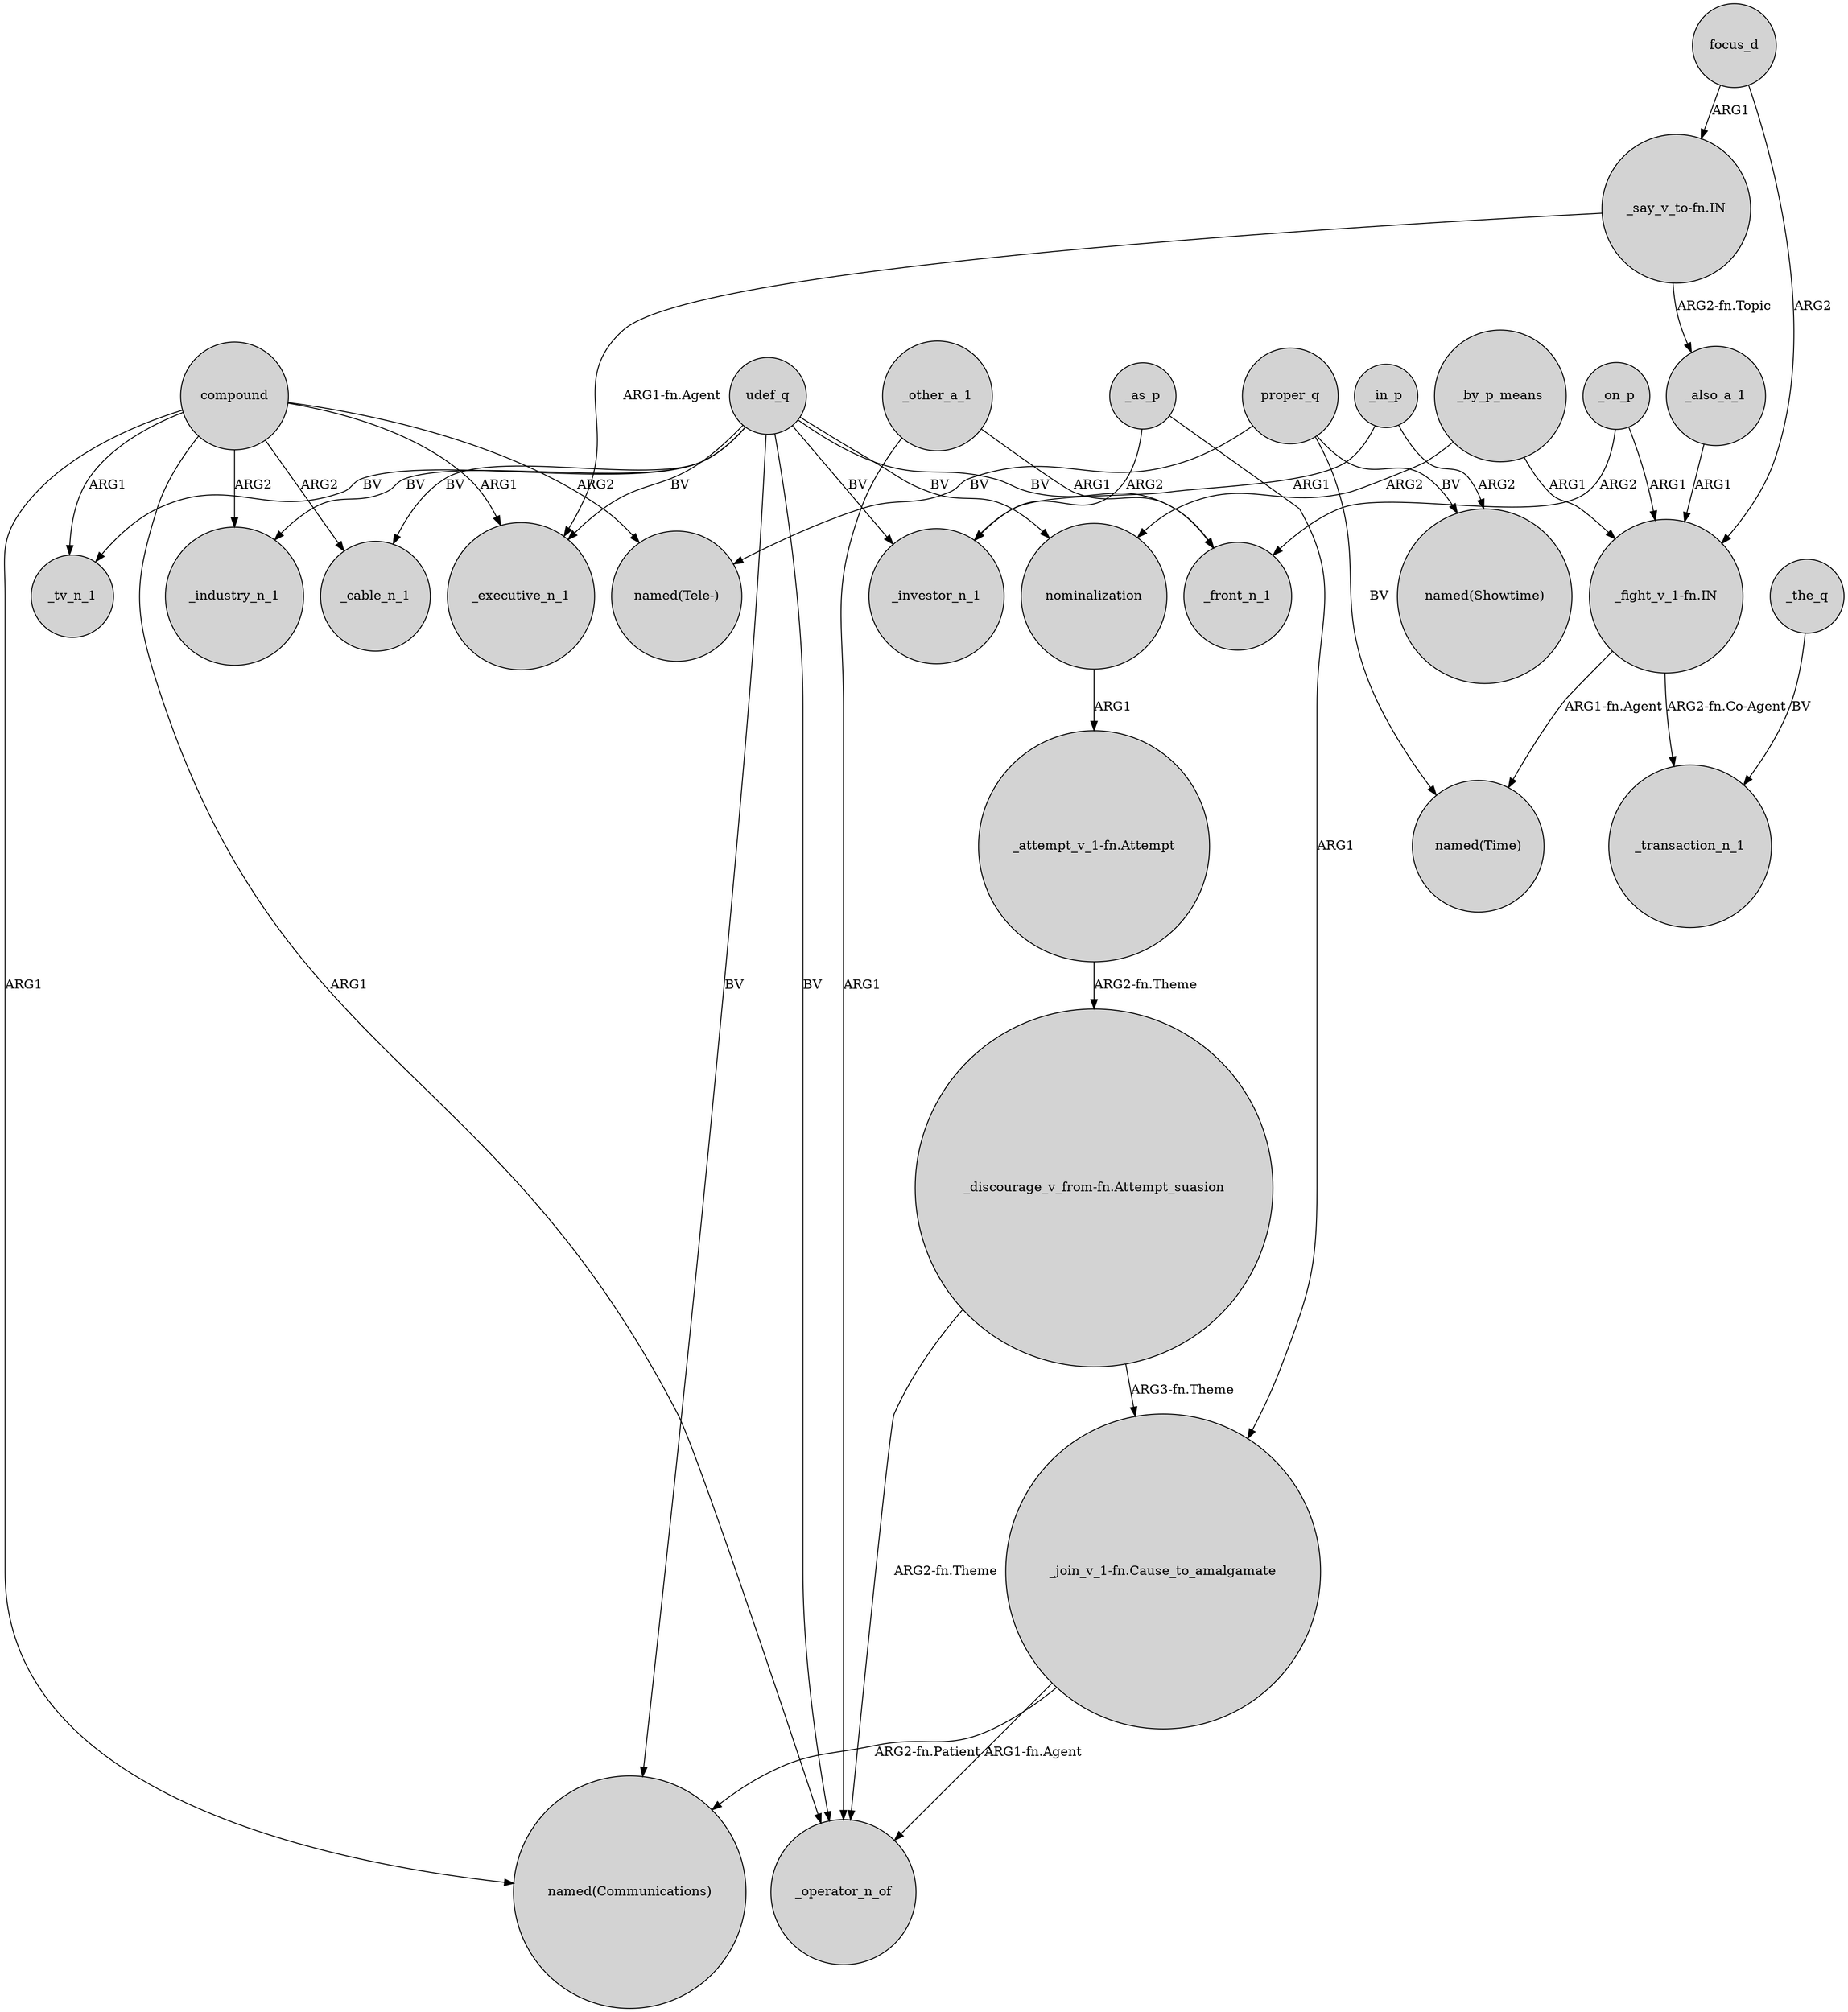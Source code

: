 digraph {
	node [shape=circle style=filled]
	_on_p -> "_fight_v_1-fn.IN" [label=ARG1]
	_in_p -> _investor_n_1 [label=ARG1]
	_by_p_means -> "_fight_v_1-fn.IN" [label=ARG1]
	_by_p_means -> nominalization [label=ARG2]
	"_say_v_to-fn.IN" -> _also_a_1 [label="ARG2-fn.Topic"]
	udef_q -> _executive_n_1 [label=BV]
	udef_q -> _investor_n_1 [label=BV]
	"_fight_v_1-fn.IN" -> "named(Time)" [label="ARG1-fn.Agent"]
	udef_q -> _tv_n_1 [label=BV]
	"_fight_v_1-fn.IN" -> _transaction_n_1 [label="ARG2-fn.Co-Agent"]
	"_join_v_1-fn.Cause_to_amalgamate" -> "named(Communications)" [label="ARG2-fn.Patient"]
	compound -> _executive_n_1 [label=ARG1]
	proper_q -> "named(Tele-)" [label=BV]
	proper_q -> "named(Showtime)" [label=BV]
	focus_d -> "_say_v_to-fn.IN" [label=ARG1]
	compound -> "named(Communications)" [label=ARG1]
	"_join_v_1-fn.Cause_to_amalgamate" -> _operator_n_of [label="ARG1-fn.Agent"]
	compound -> _tv_n_1 [label=ARG1]
	compound -> _industry_n_1 [label=ARG2]
	"_say_v_to-fn.IN" -> _executive_n_1 [label="ARG1-fn.Agent"]
	compound -> _cable_n_1 [label=ARG2]
	focus_d -> "_fight_v_1-fn.IN" [label=ARG2]
	udef_q -> _operator_n_of [label=BV]
	"_discourage_v_from-fn.Attempt_suasion" -> "_join_v_1-fn.Cause_to_amalgamate" [label="ARG3-fn.Theme"]
	compound -> _operator_n_of [label=ARG1]
	_in_p -> "named(Showtime)" [label=ARG2]
	nominalization -> "_attempt_v_1-fn.Attempt" [label=ARG1]
	"_discourage_v_from-fn.Attempt_suasion" -> _operator_n_of [label="ARG2-fn.Theme"]
	udef_q -> nominalization [label=BV]
	udef_q -> _cable_n_1 [label=BV]
	udef_q -> _front_n_1 [label=BV]
	proper_q -> "named(Time)" [label=BV]
	_also_a_1 -> "_fight_v_1-fn.IN" [label=ARG1]
	_as_p -> "_join_v_1-fn.Cause_to_amalgamate" [label=ARG1]
	_as_p -> _investor_n_1 [label=ARG2]
	_the_q -> _transaction_n_1 [label=BV]
	compound -> "named(Tele-)" [label=ARG2]
	_other_a_1 -> _front_n_1 [label=ARG1]
	_other_a_1 -> _operator_n_of [label=ARG1]
	udef_q -> "named(Communications)" [label=BV]
	udef_q -> _industry_n_1 [label=BV]
	"_attempt_v_1-fn.Attempt" -> "_discourage_v_from-fn.Attempt_suasion" [label="ARG2-fn.Theme"]
	_on_p -> _front_n_1 [label=ARG2]
}
